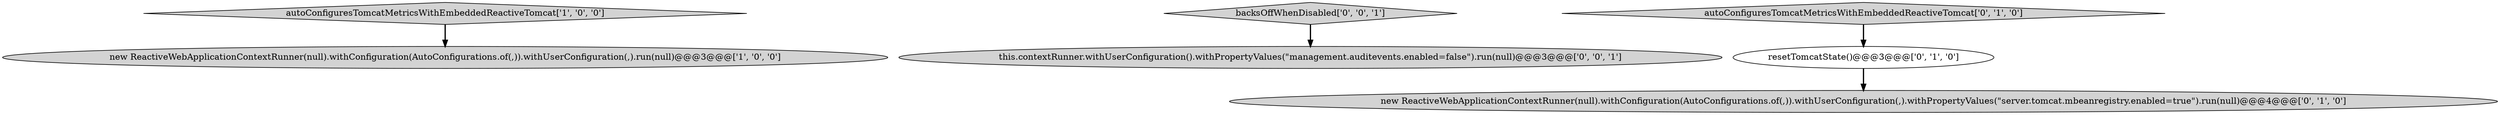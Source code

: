 digraph {
0 [style = filled, label = "autoConfiguresTomcatMetricsWithEmbeddedReactiveTomcat['1', '0', '0']", fillcolor = lightgray, shape = diamond image = "AAA0AAABBB1BBB"];
5 [style = filled, label = "this.contextRunner.withUserConfiguration().withPropertyValues(\"management.auditevents.enabled=false\").run(null)@@@3@@@['0', '0', '1']", fillcolor = lightgray, shape = ellipse image = "AAA0AAABBB3BBB"];
2 [style = filled, label = "new ReactiveWebApplicationContextRunner(null).withConfiguration(AutoConfigurations.of(,)).withUserConfiguration(,).withPropertyValues(\"server.tomcat.mbeanregistry.enabled=true\").run(null)@@@4@@@['0', '1', '0']", fillcolor = lightgray, shape = ellipse image = "AAA1AAABBB2BBB"];
6 [style = filled, label = "backsOffWhenDisabled['0', '0', '1']", fillcolor = lightgray, shape = diamond image = "AAA0AAABBB3BBB"];
1 [style = filled, label = "new ReactiveWebApplicationContextRunner(null).withConfiguration(AutoConfigurations.of(,)).withUserConfiguration(,).run(null)@@@3@@@['1', '0', '0']", fillcolor = lightgray, shape = ellipse image = "AAA0AAABBB1BBB"];
3 [style = filled, label = "resetTomcatState()@@@3@@@['0', '1', '0']", fillcolor = white, shape = ellipse image = "AAA0AAABBB2BBB"];
4 [style = filled, label = "autoConfiguresTomcatMetricsWithEmbeddedReactiveTomcat['0', '1', '0']", fillcolor = lightgray, shape = diamond image = "AAA0AAABBB2BBB"];
6->5 [style = bold, label=""];
4->3 [style = bold, label=""];
3->2 [style = bold, label=""];
0->1 [style = bold, label=""];
}
